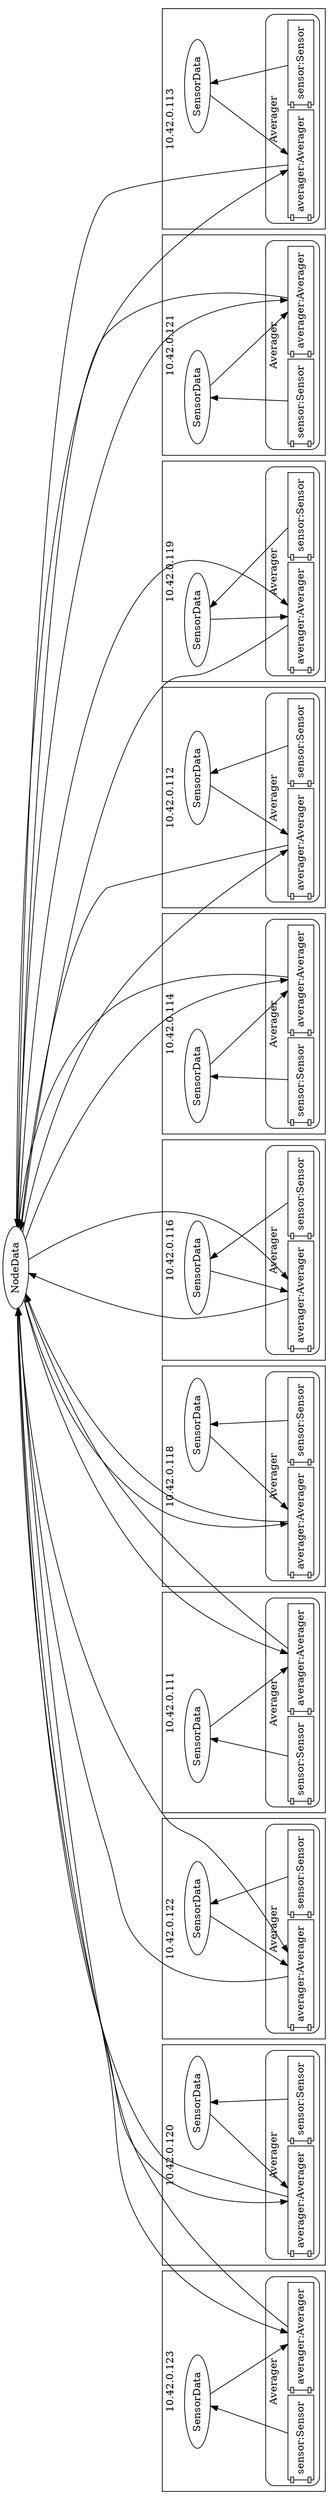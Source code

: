 digraph GroupTestApp {
rankdir=TB;
nodesep="0.1";
ranksep="1.5";
orientation=l;
subgraph msgs {
rank=min;
NodeData [shape=ellipse];
}

sensor_Sensor_3 -> SensorData_4;
averager_Averager_5 -> NodeData;
SensorData_4 -> averager_Averager_5;
NodeData -> averager_Averager_5;
subgraph "cluster_10.42.0.123" {
label="10.42.0.123";
rankdir=BT;
rank=max;
subgraph Averager_msgs_2 {
rank=min;
SensorData_4 [label=SensorData, shape=ellipse];
}

subgraph cluster_Averager_1 {
label=Averager;
style=rounded;
sensor_Sensor_3 [label="sensor:Sensor", rank=max, shape=component];
averager_Averager_5 [label="averager:Averager", rank=max, shape=component];
}

}

sensor_Sensor_8 -> SensorData_9;
averager_Averager_10 -> NodeData;
SensorData_9 -> averager_Averager_10;
NodeData -> averager_Averager_10;
subgraph "cluster_10.42.0.120" {
label="10.42.0.120";
rankdir=BT;
rank=max;
subgraph Averager_msgs_7 {
rank=min;
SensorData_9 [label=SensorData, shape=ellipse];
}

subgraph cluster_Averager_6 {
label=Averager;
style=rounded;
sensor_Sensor_8 [label="sensor:Sensor", rank=max, shape=component];
averager_Averager_10 [label="averager:Averager", rank=max, shape=component];
}

}

sensor_Sensor_13 -> SensorData_14;
averager_Averager_15 -> NodeData;
SensorData_14 -> averager_Averager_15;
NodeData -> averager_Averager_15;
subgraph "cluster_10.42.0.122" {
label="10.42.0.122";
rankdir=BT;
rank=max;
subgraph Averager_msgs_12 {
rank=min;
SensorData_14 [label=SensorData, shape=ellipse];
}

subgraph cluster_Averager_11 {
label=Averager;
style=rounded;
sensor_Sensor_13 [label="sensor:Sensor", rank=max, shape=component];
averager_Averager_15 [label="averager:Averager", rank=max, shape=component];
}

}

sensor_Sensor_18 -> SensorData_19;
averager_Averager_20 -> NodeData;
SensorData_19 -> averager_Averager_20;
NodeData -> averager_Averager_20;
subgraph "cluster_10.42.0.111" {
label="10.42.0.111";
rankdir=BT;
rank=max;
subgraph Averager_msgs_17 {
rank=min;
SensorData_19 [label=SensorData, shape=ellipse];
}

subgraph cluster_Averager_16 {
label=Averager;
style=rounded;
sensor_Sensor_18 [label="sensor:Sensor", rank=max, shape=component];
averager_Averager_20 [label="averager:Averager", rank=max, shape=component];
}

}

sensor_Sensor_23 -> SensorData_24;
averager_Averager_25 -> NodeData;
SensorData_24 -> averager_Averager_25;
NodeData -> averager_Averager_25;
subgraph "cluster_10.42.0.118" {
label="10.42.0.118";
rankdir=BT;
rank=max;
subgraph Averager_msgs_22 {
rank=min;
SensorData_24 [label=SensorData, shape=ellipse];
}

subgraph cluster_Averager_21 {
label=Averager;
style=rounded;
sensor_Sensor_23 [label="sensor:Sensor", rank=max, shape=component];
averager_Averager_25 [label="averager:Averager", rank=max, shape=component];
}

}

sensor_Sensor_28 -> SensorData_29;
averager_Averager_30 -> NodeData;
SensorData_29 -> averager_Averager_30;
NodeData -> averager_Averager_30;
subgraph "cluster_10.42.0.116" {
label="10.42.0.116";
rankdir=BT;
rank=max;
subgraph Averager_msgs_27 {
rank=min;
SensorData_29 [label=SensorData, shape=ellipse];
}

subgraph cluster_Averager_26 {
label=Averager;
style=rounded;
sensor_Sensor_28 [label="sensor:Sensor", rank=max, shape=component];
averager_Averager_30 [label="averager:Averager", rank=max, shape=component];
}

}

sensor_Sensor_33 -> SensorData_34;
averager_Averager_35 -> NodeData;
SensorData_34 -> averager_Averager_35;
NodeData -> averager_Averager_35;
subgraph "cluster_10.42.0.114" {
label="10.42.0.114";
rankdir=BT;
rank=max;
subgraph Averager_msgs_32 {
rank=min;
SensorData_34 [label=SensorData, shape=ellipse];
}

subgraph cluster_Averager_31 {
label=Averager;
style=rounded;
sensor_Sensor_33 [label="sensor:Sensor", rank=max, shape=component];
averager_Averager_35 [label="averager:Averager", rank=max, shape=component];
}

}

sensor_Sensor_38 -> SensorData_39;
averager_Averager_40 -> NodeData;
SensorData_39 -> averager_Averager_40;
NodeData -> averager_Averager_40;
subgraph "cluster_10.42.0.112" {
label="10.42.0.112";
rankdir=BT;
rank=max;
subgraph Averager_msgs_37 {
rank=min;
SensorData_39 [label=SensorData, shape=ellipse];
}

subgraph cluster_Averager_36 {
label=Averager;
style=rounded;
sensor_Sensor_38 [label="sensor:Sensor", rank=max, shape=component];
averager_Averager_40 [label="averager:Averager", rank=max, shape=component];
}

}

sensor_Sensor_43 -> SensorData_44;
averager_Averager_45 -> NodeData;
SensorData_44 -> averager_Averager_45;
NodeData -> averager_Averager_45;
subgraph "cluster_10.42.0.119" {
label="10.42.0.119";
rankdir=BT;
rank=max;
subgraph Averager_msgs_42 {
rank=min;
SensorData_44 [label=SensorData, shape=ellipse];
}

subgraph cluster_Averager_41 {
label=Averager;
style=rounded;
sensor_Sensor_43 [label="sensor:Sensor", rank=max, shape=component];
averager_Averager_45 [label="averager:Averager", rank=max, shape=component];
}

}

sensor_Sensor_48 -> SensorData_49;
averager_Averager_50 -> NodeData;
SensorData_49 -> averager_Averager_50;
NodeData -> averager_Averager_50;
subgraph "cluster_10.42.0.121" {
label="10.42.0.121";
rankdir=BT;
rank=max;
subgraph Averager_msgs_47 {
rank=min;
SensorData_49 [label=SensorData, shape=ellipse];
}

subgraph cluster_Averager_46 {
label=Averager;
style=rounded;
sensor_Sensor_48 [label="sensor:Sensor", rank=max, shape=component];
averager_Averager_50 [label="averager:Averager", rank=max, shape=component];
}

}

sensor_Sensor_53 -> SensorData_54;
averager_Averager_55 -> NodeData;
SensorData_54 -> averager_Averager_55;
NodeData -> averager_Averager_55;
subgraph "cluster_10.42.0.113" {
label="10.42.0.113";
rankdir=BT;
rank=max;
subgraph Averager_msgs_52 {
rank=min;
SensorData_54 [label=SensorData, shape=ellipse];
}

subgraph cluster_Averager_51 {
label=Averager;
style=rounded;
sensor_Sensor_53 [label="sensor:Sensor", rank=max, shape=component];
averager_Averager_55 [label="averager:Averager", rank=max, shape=component];
}

}

}
